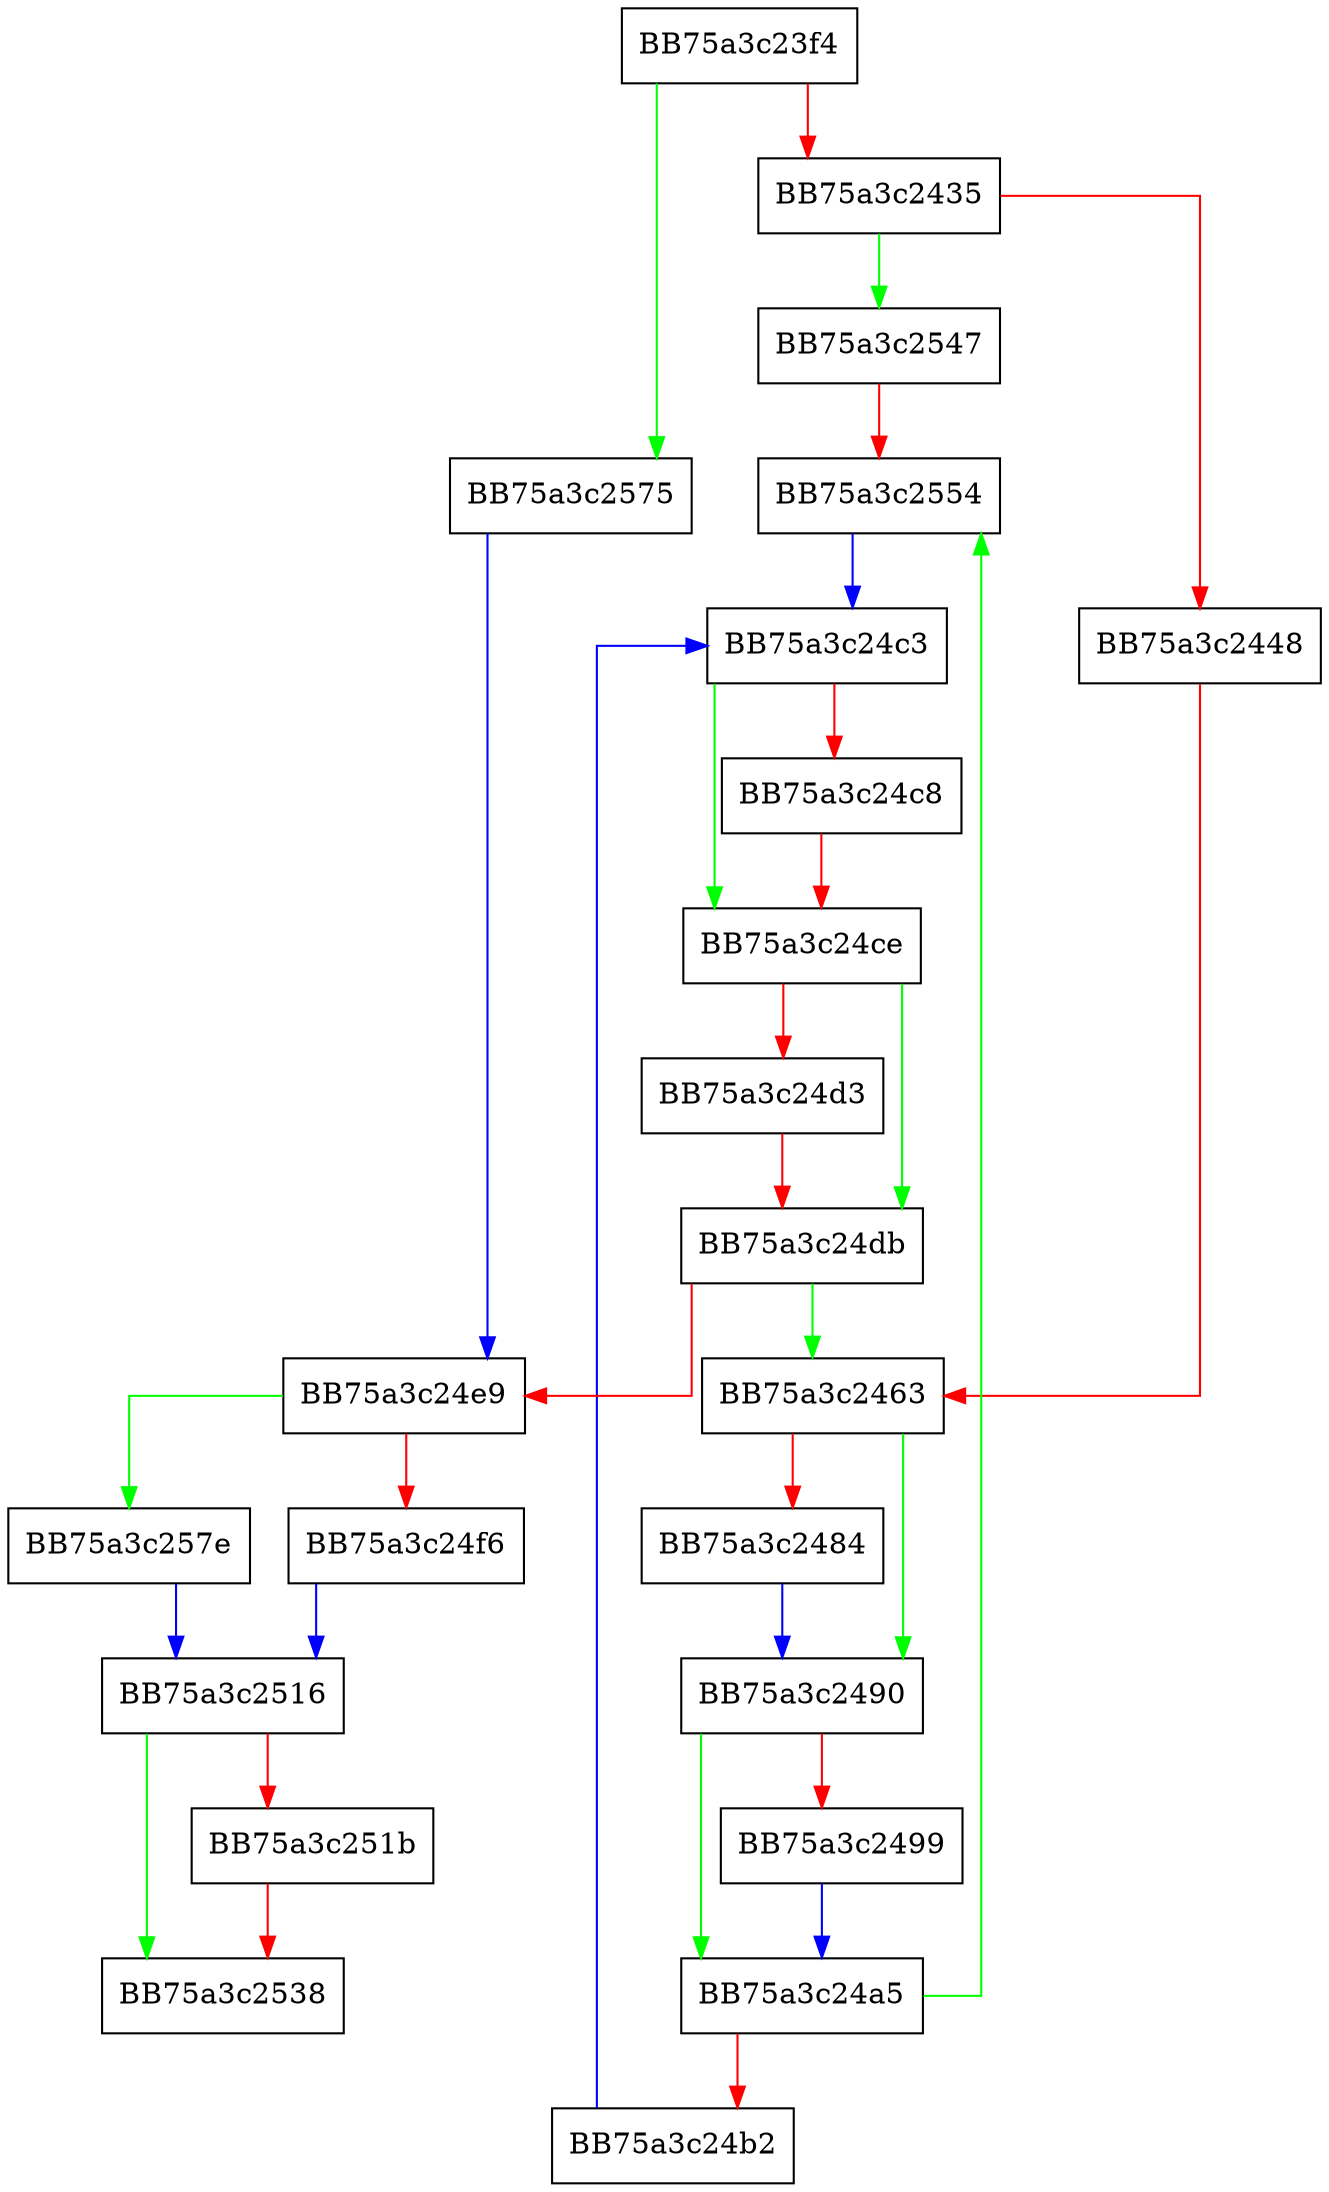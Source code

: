 digraph CreateScannerTable {
  node [shape="box"];
  graph [splines=ortho];
  BB75a3c23f4 -> BB75a3c2575 [color="green"];
  BB75a3c23f4 -> BB75a3c2435 [color="red"];
  BB75a3c2435 -> BB75a3c2547 [color="green"];
  BB75a3c2435 -> BB75a3c2448 [color="red"];
  BB75a3c2448 -> BB75a3c2463 [color="red"];
  BB75a3c2463 -> BB75a3c2490 [color="green"];
  BB75a3c2463 -> BB75a3c2484 [color="red"];
  BB75a3c2484 -> BB75a3c2490 [color="blue"];
  BB75a3c2490 -> BB75a3c24a5 [color="green"];
  BB75a3c2490 -> BB75a3c2499 [color="red"];
  BB75a3c2499 -> BB75a3c24a5 [color="blue"];
  BB75a3c24a5 -> BB75a3c2554 [color="green"];
  BB75a3c24a5 -> BB75a3c24b2 [color="red"];
  BB75a3c24b2 -> BB75a3c24c3 [color="blue"];
  BB75a3c24c3 -> BB75a3c24ce [color="green"];
  BB75a3c24c3 -> BB75a3c24c8 [color="red"];
  BB75a3c24c8 -> BB75a3c24ce [color="red"];
  BB75a3c24ce -> BB75a3c24db [color="green"];
  BB75a3c24ce -> BB75a3c24d3 [color="red"];
  BB75a3c24d3 -> BB75a3c24db [color="red"];
  BB75a3c24db -> BB75a3c2463 [color="green"];
  BB75a3c24db -> BB75a3c24e9 [color="red"];
  BB75a3c24e9 -> BB75a3c257e [color="green"];
  BB75a3c24e9 -> BB75a3c24f6 [color="red"];
  BB75a3c24f6 -> BB75a3c2516 [color="blue"];
  BB75a3c2516 -> BB75a3c2538 [color="green"];
  BB75a3c2516 -> BB75a3c251b [color="red"];
  BB75a3c251b -> BB75a3c2538 [color="red"];
  BB75a3c2547 -> BB75a3c2554 [color="red"];
  BB75a3c2554 -> BB75a3c24c3 [color="blue"];
  BB75a3c2575 -> BB75a3c24e9 [color="blue"];
  BB75a3c257e -> BB75a3c2516 [color="blue"];
}